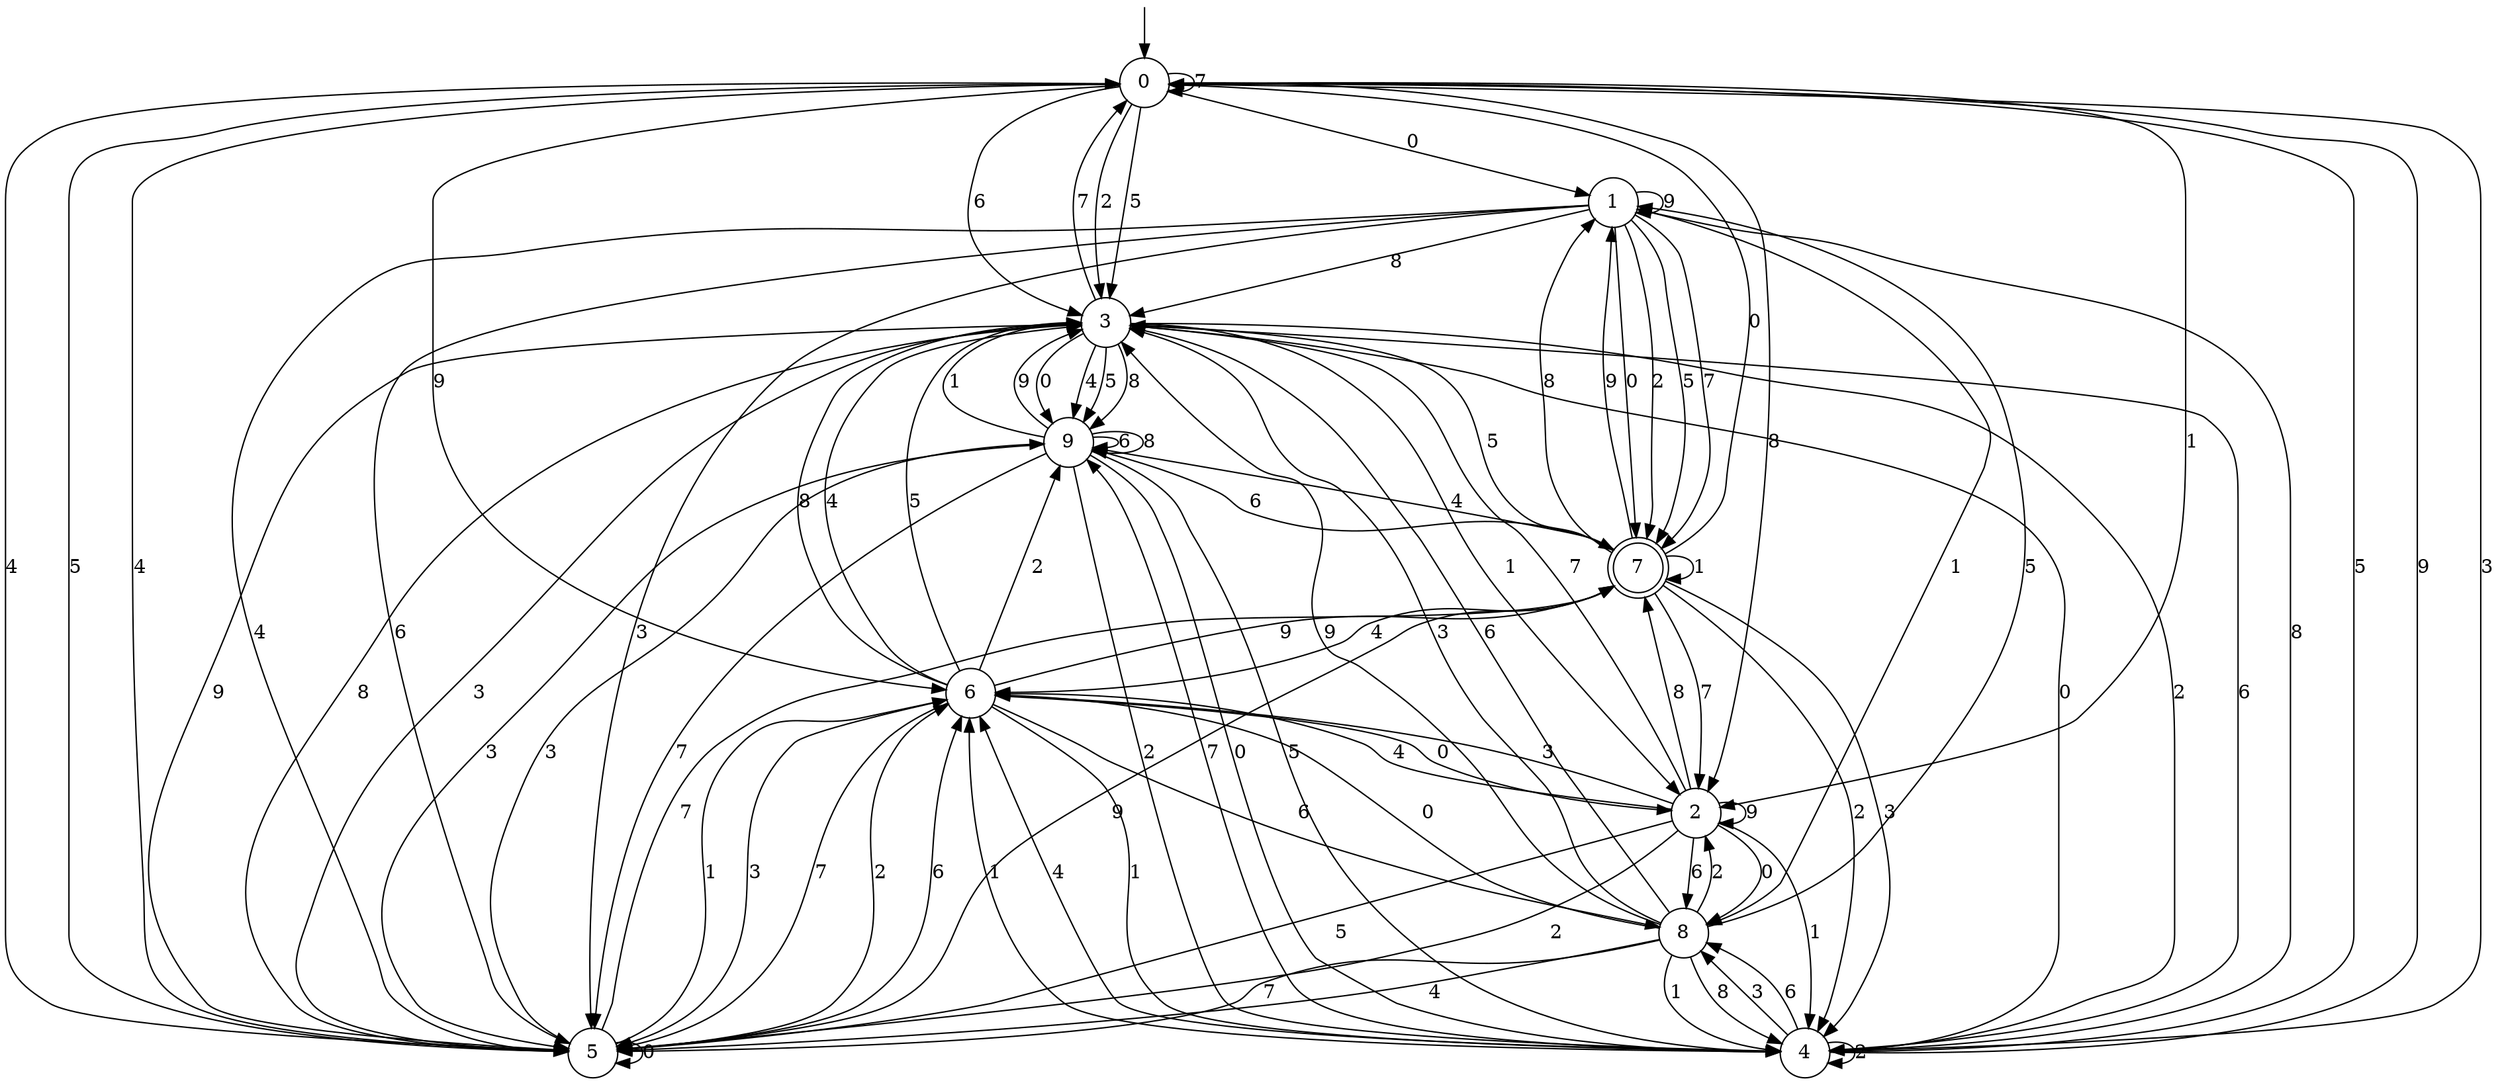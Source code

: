 digraph g {

	s0 [shape="circle" label="0"];
	s1 [shape="circle" label="1"];
	s2 [shape="circle" label="2"];
	s3 [shape="circle" label="3"];
	s4 [shape="circle" label="4"];
	s5 [shape="circle" label="5"];
	s6 [shape="circle" label="6"];
	s7 [shape="doublecircle" label="7"];
	s8 [shape="circle" label="8"];
	s9 [shape="circle" label="9"];
	s0 -> s1 [label="0"];
	s0 -> s2 [label="1"];
	s0 -> s3 [label="2"];
	s0 -> s4 [label="3"];
	s0 -> s5 [label="4"];
	s0 -> s3 [label="5"];
	s0 -> s3 [label="6"];
	s0 -> s0 [label="7"];
	s0 -> s2 [label="8"];
	s0 -> s6 [label="9"];
	s1 -> s7 [label="0"];
	s1 -> s8 [label="1"];
	s1 -> s7 [label="2"];
	s1 -> s5 [label="3"];
	s1 -> s5 [label="4"];
	s1 -> s7 [label="5"];
	s1 -> s5 [label="6"];
	s1 -> s7 [label="7"];
	s1 -> s3 [label="8"];
	s1 -> s1 [label="9"];
	s2 -> s8 [label="0"];
	s2 -> s4 [label="1"];
	s2 -> s5 [label="2"];
	s2 -> s6 [label="3"];
	s2 -> s6 [label="4"];
	s2 -> s5 [label="5"];
	s2 -> s8 [label="6"];
	s2 -> s3 [label="7"];
	s2 -> s7 [label="8"];
	s2 -> s2 [label="9"];
	s3 -> s9 [label="0"];
	s3 -> s2 [label="1"];
	s3 -> s4 [label="2"];
	s3 -> s5 [label="3"];
	s3 -> s9 [label="4"];
	s3 -> s9 [label="5"];
	s3 -> s4 [label="6"];
	s3 -> s0 [label="7"];
	s3 -> s9 [label="8"];
	s3 -> s5 [label="9"];
	s4 -> s3 [label="0"];
	s4 -> s6 [label="1"];
	s4 -> s4 [label="2"];
	s4 -> s8 [label="3"];
	s4 -> s6 [label="4"];
	s4 -> s0 [label="5"];
	s4 -> s8 [label="6"];
	s4 -> s9 [label="7"];
	s4 -> s1 [label="8"];
	s4 -> s0 [label="9"];
	s5 -> s5 [label="0"];
	s5 -> s6 [label="1"];
	s5 -> s6 [label="2"];
	s5 -> s9 [label="3"];
	s5 -> s0 [label="4"];
	s5 -> s0 [label="5"];
	s5 -> s6 [label="6"];
	s5 -> s7 [label="7"];
	s5 -> s3 [label="8"];
	s5 -> s7 [label="9"];
	s6 -> s2 [label="0"];
	s6 -> s4 [label="1"];
	s6 -> s9 [label="2"];
	s6 -> s5 [label="3"];
	s6 -> s3 [label="4"];
	s6 -> s3 [label="5"];
	s6 -> s8 [label="6"];
	s6 -> s5 [label="7"];
	s6 -> s3 [label="8"];
	s6 -> s7 [label="9"];
	s7 -> s0 [label="0"];
	s7 -> s7 [label="1"];
	s7 -> s4 [label="2"];
	s7 -> s4 [label="3"];
	s7 -> s6 [label="4"];
	s7 -> s3 [label="5"];
	s7 -> s9 [label="6"];
	s7 -> s2 [label="7"];
	s7 -> s1 [label="8"];
	s7 -> s1 [label="9"];
	s8 -> s6 [label="0"];
	s8 -> s4 [label="1"];
	s8 -> s2 [label="2"];
	s8 -> s3 [label="3"];
	s8 -> s5 [label="4"];
	s8 -> s1 [label="5"];
	s8 -> s3 [label="6"];
	s8 -> s5 [label="7"];
	s8 -> s4 [label="8"];
	s8 -> s3 [label="9"];
	s9 -> s4 [label="0"];
	s9 -> s3 [label="1"];
	s9 -> s4 [label="2"];
	s9 -> s5 [label="3"];
	s9 -> s7 [label="4"];
	s9 -> s4 [label="5"];
	s9 -> s9 [label="6"];
	s9 -> s5 [label="7"];
	s9 -> s9 [label="8"];
	s9 -> s3 [label="9"];

__start0 [label="" shape="none" width="0" height="0"];
__start0 -> s0;

}

